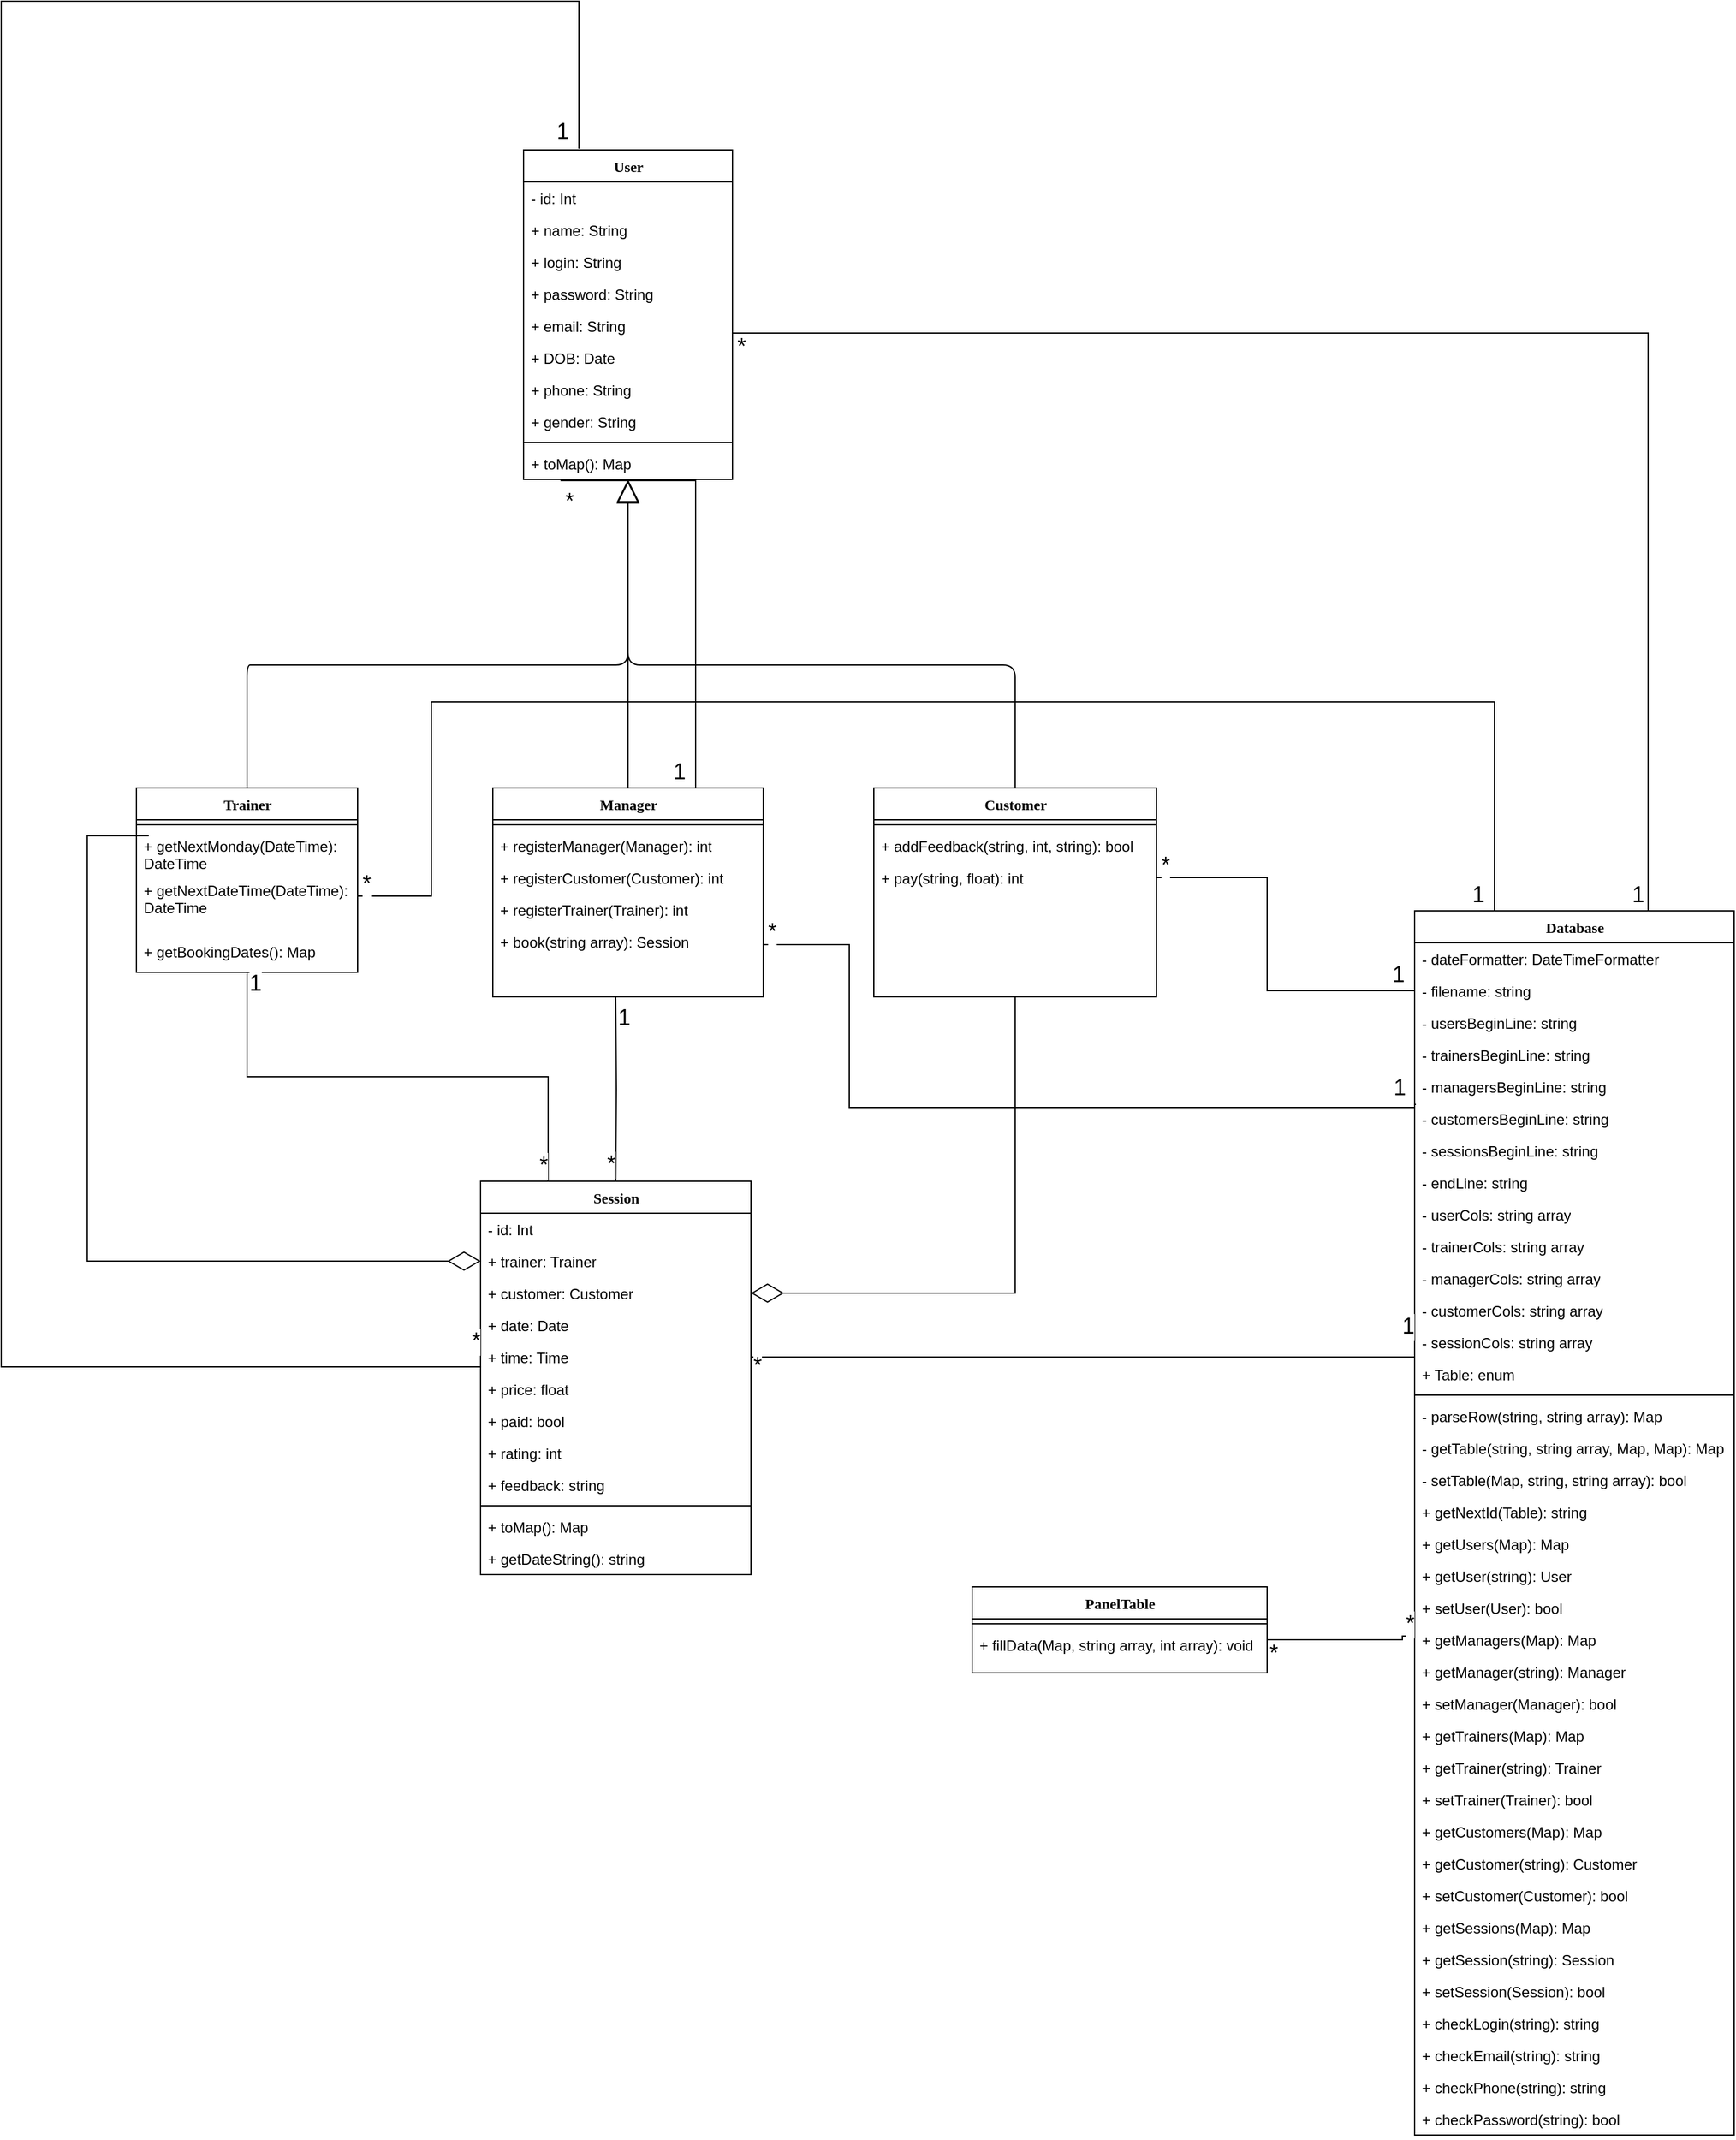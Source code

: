 <mxfile version="17.4.5" type="onedrive"><diagram name="Page-1" id="9f46799a-70d6-7492-0946-bef42562c5a5"><mxGraphModel dx="1572" dy="1521" grid="1" gridSize="10" guides="1" tooltips="1" connect="1" arrows="1" fold="1" page="1" pageScale="1" pageWidth="1100" pageHeight="850" background="none" math="0" shadow="0"><root><mxCell id="0"/><mxCell id="1" parent="0"/><mxCell id="78961159f06e98e8-17" value="User" style="swimlane;html=1;fontStyle=1;align=center;verticalAlign=top;childLayout=stackLayout;horizontal=1;startSize=26;horizontalStack=0;resizeParent=1;resizeLast=0;collapsible=1;marginBottom=0;swimlaneFillColor=#ffffff;rounded=0;shadow=0;comic=0;labelBackgroundColor=none;strokeWidth=1;fillColor=none;fontFamily=Verdana;fontSize=12" parent="1" vertex="1"><mxGeometry x="505" y="-559" width="170" height="268" as="geometry"/></mxCell><mxCell id="78961159f06e98e8-21" value="- id: Int" style="text;html=1;strokeColor=none;fillColor=none;align=left;verticalAlign=top;spacingLeft=4;spacingRight=4;whiteSpace=wrap;overflow=hidden;rotatable=0;points=[[0,0.5],[1,0.5]];portConstraint=eastwest;" parent="78961159f06e98e8-17" vertex="1"><mxGeometry y="26" width="170" height="26" as="geometry"/></mxCell><mxCell id="78961159f06e98e8-23" value="+ name: String" style="text;html=1;strokeColor=none;fillColor=none;align=left;verticalAlign=top;spacingLeft=4;spacingRight=4;whiteSpace=wrap;overflow=hidden;rotatable=0;points=[[0,0.5],[1,0.5]];portConstraint=eastwest;" parent="78961159f06e98e8-17" vertex="1"><mxGeometry y="52" width="170" height="26" as="geometry"/></mxCell><mxCell id="gn-_-QNURjUTNr5Y0PCR-2" value="+ login: String" style="text;html=1;strokeColor=none;fillColor=none;align=left;verticalAlign=top;spacingLeft=4;spacingRight=4;whiteSpace=wrap;overflow=hidden;rotatable=0;points=[[0,0.5],[1,0.5]];portConstraint=eastwest;" vertex="1" parent="78961159f06e98e8-17"><mxGeometry y="78" width="170" height="26" as="geometry"/></mxCell><mxCell id="gn-_-QNURjUTNr5Y0PCR-3" value="+ password: String" style="text;html=1;strokeColor=none;fillColor=none;align=left;verticalAlign=top;spacingLeft=4;spacingRight=4;whiteSpace=wrap;overflow=hidden;rotatable=0;points=[[0,0.5],[1,0.5]];portConstraint=eastwest;" vertex="1" parent="78961159f06e98e8-17"><mxGeometry y="104" width="170" height="26" as="geometry"/></mxCell><mxCell id="19ePh3S8FimVtVx76yPB-1" value="+ email: String" style="text;html=1;strokeColor=none;fillColor=none;align=left;verticalAlign=top;spacingLeft=4;spacingRight=4;whiteSpace=wrap;overflow=hidden;rotatable=0;points=[[0,0.5],[1,0.5]];portConstraint=eastwest;" parent="78961159f06e98e8-17" vertex="1"><mxGeometry y="130" width="170" height="26" as="geometry"/></mxCell><mxCell id="78961159f06e98e8-25" value="+ DOB: Date" style="text;html=1;strokeColor=none;fillColor=none;align=left;verticalAlign=top;spacingLeft=4;spacingRight=4;whiteSpace=wrap;overflow=hidden;rotatable=0;points=[[0,0.5],[1,0.5]];portConstraint=eastwest;" parent="78961159f06e98e8-17" vertex="1"><mxGeometry y="156" width="170" height="26" as="geometry"/></mxCell><mxCell id="78961159f06e98e8-26" value="+ phone: String" style="text;html=1;strokeColor=none;fillColor=none;align=left;verticalAlign=top;spacingLeft=4;spacingRight=4;whiteSpace=wrap;overflow=hidden;rotatable=0;points=[[0,0.5],[1,0.5]];portConstraint=eastwest;" parent="78961159f06e98e8-17" vertex="1"><mxGeometry y="182" width="170" height="26" as="geometry"/></mxCell><mxCell id="78961159f06e98e8-24" value="+ gender: String" style="text;html=1;strokeColor=none;fillColor=none;align=left;verticalAlign=top;spacingLeft=4;spacingRight=4;whiteSpace=wrap;overflow=hidden;rotatable=0;points=[[0,0.5],[1,0.5]];portConstraint=eastwest;" parent="78961159f06e98e8-17" vertex="1"><mxGeometry y="208" width="170" height="26" as="geometry"/></mxCell><mxCell id="78961159f06e98e8-19" value="" style="line;html=1;strokeWidth=1;fillColor=none;align=left;verticalAlign=middle;spacingTop=-1;spacingLeft=3;spacingRight=3;rotatable=0;labelPosition=right;points=[];portConstraint=eastwest;" parent="78961159f06e98e8-17" vertex="1"><mxGeometry y="234" width="170" height="8" as="geometry"/></mxCell><mxCell id="78961159f06e98e8-27" value="+ toMap(): Map" style="text;html=1;strokeColor=none;fillColor=none;align=left;verticalAlign=top;spacingLeft=4;spacingRight=4;whiteSpace=wrap;overflow=hidden;rotatable=0;points=[[0,0.5],[1,0.5]];portConstraint=eastwest;" parent="78961159f06e98e8-17" vertex="1"><mxGeometry y="242" width="170" height="26" as="geometry"/></mxCell><mxCell id="78961159f06e98e8-69" value="Trainer" style="swimlane;html=1;fontStyle=1;align=center;verticalAlign=top;childLayout=stackLayout;horizontal=1;startSize=26;horizontalStack=0;resizeParent=1;resizeLast=0;collapsible=1;marginBottom=0;swimlaneFillColor=#ffffff;rounded=0;shadow=0;comic=0;labelBackgroundColor=none;strokeWidth=1;fillColor=none;fontFamily=Verdana;fontSize=12" parent="1" vertex="1"><mxGeometry x="190" y="-40" width="180" height="150" as="geometry"/></mxCell><mxCell id="78961159f06e98e8-77" value="" style="line;html=1;strokeWidth=1;fillColor=none;align=left;verticalAlign=middle;spacingTop=-1;spacingLeft=3;spacingRight=3;rotatable=0;labelPosition=right;points=[];portConstraint=eastwest;" parent="78961159f06e98e8-69" vertex="1"><mxGeometry y="26" width="180" height="8" as="geometry"/></mxCell><mxCell id="78961159f06e98e8-72" value="+ getNextMonday(DateTime): DateTime" style="text;html=1;strokeColor=none;fillColor=none;align=left;verticalAlign=top;spacingLeft=4;spacingRight=4;whiteSpace=wrap;overflow=hidden;rotatable=0;points=[[0,0.5],[1,0.5]];portConstraint=eastwest;" parent="78961159f06e98e8-69" vertex="1"><mxGeometry y="34" width="180" height="36" as="geometry"/></mxCell><mxCell id="gn-_-QNURjUTNr5Y0PCR-4" value="+ getNextDateTime(DateTime): DateTime" style="text;html=1;strokeColor=none;fillColor=none;align=left;verticalAlign=top;spacingLeft=4;spacingRight=4;whiteSpace=wrap;overflow=hidden;rotatable=0;points=[[0,0.5],[1,0.5]];portConstraint=eastwest;" vertex="1" parent="78961159f06e98e8-69"><mxGeometry y="70" width="180" height="50" as="geometry"/></mxCell><mxCell id="gn-_-QNURjUTNr5Y0PCR-5" value="+ getBookingDates(): Map" style="text;html=1;strokeColor=none;fillColor=none;align=left;verticalAlign=top;spacingLeft=4;spacingRight=4;whiteSpace=wrap;overflow=hidden;rotatable=0;points=[[0,0.5],[1,0.5]];portConstraint=eastwest;" vertex="1" parent="78961159f06e98e8-69"><mxGeometry y="120" width="180" height="30" as="geometry"/></mxCell><mxCell id="19ePh3S8FimVtVx76yPB-5" value="Manager" style="swimlane;html=1;fontStyle=1;align=center;verticalAlign=top;childLayout=stackLayout;horizontal=1;startSize=26;horizontalStack=0;resizeParent=1;resizeLast=0;collapsible=1;marginBottom=0;swimlaneFillColor=#ffffff;rounded=0;shadow=0;comic=0;labelBackgroundColor=none;strokeWidth=1;fillColor=none;fontFamily=Verdana;fontSize=12" parent="1" vertex="1"><mxGeometry x="480" y="-40" width="220" height="170" as="geometry"/></mxCell><mxCell id="19ePh3S8FimVtVx76yPB-7" value="" style="line;html=1;strokeWidth=1;fillColor=none;align=left;verticalAlign=middle;spacingTop=-1;spacingLeft=3;spacingRight=3;rotatable=0;labelPosition=right;points=[];portConstraint=eastwest;" parent="19ePh3S8FimVtVx76yPB-5" vertex="1"><mxGeometry y="26" width="220" height="8" as="geometry"/></mxCell><mxCell id="19ePh3S8FimVtVx76yPB-10" value="+ registerManager(Manager): int" style="text;html=1;strokeColor=none;fillColor=none;align=left;verticalAlign=top;spacingLeft=4;spacingRight=4;whiteSpace=wrap;overflow=hidden;rotatable=0;points=[[0,0.5],[1,0.5]];portConstraint=eastwest;" parent="19ePh3S8FimVtVx76yPB-5" vertex="1"><mxGeometry y="34" width="220" height="26" as="geometry"/></mxCell><mxCell id="gn-_-QNURjUTNr5Y0PCR-6" value="+ registerCustomer(Customer): int" style="text;html=1;strokeColor=none;fillColor=none;align=left;verticalAlign=top;spacingLeft=4;spacingRight=4;whiteSpace=wrap;overflow=hidden;rotatable=0;points=[[0,0.5],[1,0.5]];portConstraint=eastwest;" vertex="1" parent="19ePh3S8FimVtVx76yPB-5"><mxGeometry y="60" width="220" height="26" as="geometry"/></mxCell><mxCell id="gn-_-QNURjUTNr5Y0PCR-7" value="+ registerTrainer(Trainer): int" style="text;html=1;strokeColor=none;fillColor=none;align=left;verticalAlign=top;spacingLeft=4;spacingRight=4;whiteSpace=wrap;overflow=hidden;rotatable=0;points=[[0,0.5],[1,0.5]];portConstraint=eastwest;" vertex="1" parent="19ePh3S8FimVtVx76yPB-5"><mxGeometry y="86" width="220" height="26" as="geometry"/></mxCell><mxCell id="gn-_-QNURjUTNr5Y0PCR-8" value="+ book(string array): Session" style="text;html=1;strokeColor=none;fillColor=none;align=left;verticalAlign=top;spacingLeft=4;spacingRight=4;whiteSpace=wrap;overflow=hidden;rotatable=0;points=[[0,0.5],[1,0.5]];portConstraint=eastwest;" vertex="1" parent="19ePh3S8FimVtVx76yPB-5"><mxGeometry y="112" width="220" height="26" as="geometry"/></mxCell><mxCell id="19ePh3S8FimVtVx76yPB-13" value="Database" style="swimlane;html=1;fontStyle=1;align=center;verticalAlign=top;childLayout=stackLayout;horizontal=1;startSize=26;horizontalStack=0;resizeParent=1;resizeLast=0;collapsible=1;marginBottom=0;swimlaneFillColor=#ffffff;rounded=0;shadow=0;comic=0;labelBackgroundColor=none;strokeWidth=1;fillColor=none;fontFamily=Verdana;fontSize=12" parent="1" vertex="1"><mxGeometry x="1230" y="60" width="260" height="996" as="geometry"/></mxCell><mxCell id="19ePh3S8FimVtVx76yPB-14" value="- dateFormatter: DateTimeFormatter" style="text;html=1;strokeColor=none;fillColor=none;align=left;verticalAlign=top;spacingLeft=4;spacingRight=4;whiteSpace=wrap;overflow=hidden;rotatable=0;points=[[0,0.5],[1,0.5]];portConstraint=eastwest;" parent="19ePh3S8FimVtVx76yPB-13" vertex="1"><mxGeometry y="26" width="260" height="26" as="geometry"/></mxCell><mxCell id="gn-_-QNURjUTNr5Y0PCR-21" value="- filename: string" style="text;html=1;strokeColor=none;fillColor=none;align=left;verticalAlign=top;spacingLeft=4;spacingRight=4;whiteSpace=wrap;overflow=hidden;rotatable=0;points=[[0,0.5],[1,0.5]];portConstraint=eastwest;" vertex="1" parent="19ePh3S8FimVtVx76yPB-13"><mxGeometry y="52" width="260" height="26" as="geometry"/></mxCell><mxCell id="gn-_-QNURjUTNr5Y0PCR-22" value="- usersBeginLine: string" style="text;html=1;strokeColor=none;fillColor=none;align=left;verticalAlign=top;spacingLeft=4;spacingRight=4;whiteSpace=wrap;overflow=hidden;rotatable=0;points=[[0,0.5],[1,0.5]];portConstraint=eastwest;" vertex="1" parent="19ePh3S8FimVtVx76yPB-13"><mxGeometry y="78" width="260" height="26" as="geometry"/></mxCell><mxCell id="gn-_-QNURjUTNr5Y0PCR-30" value="- trainersBeginLine: string" style="text;html=1;strokeColor=none;fillColor=none;align=left;verticalAlign=top;spacingLeft=4;spacingRight=4;whiteSpace=wrap;overflow=hidden;rotatable=0;points=[[0,0.5],[1,0.5]];portConstraint=eastwest;" vertex="1" parent="19ePh3S8FimVtVx76yPB-13"><mxGeometry y="104" width="260" height="26" as="geometry"/></mxCell><mxCell id="gn-_-QNURjUTNr5Y0PCR-31" value="- managersBeginLine: string" style="text;html=1;strokeColor=none;fillColor=none;align=left;verticalAlign=top;spacingLeft=4;spacingRight=4;whiteSpace=wrap;overflow=hidden;rotatable=0;points=[[0,0.5],[1,0.5]];portConstraint=eastwest;" vertex="1" parent="19ePh3S8FimVtVx76yPB-13"><mxGeometry y="130" width="260" height="26" as="geometry"/></mxCell><mxCell id="gn-_-QNURjUTNr5Y0PCR-32" value="- customersBeginLine: string" style="text;html=1;strokeColor=none;fillColor=none;align=left;verticalAlign=top;spacingLeft=4;spacingRight=4;whiteSpace=wrap;overflow=hidden;rotatable=0;points=[[0,0.5],[1,0.5]];portConstraint=eastwest;" vertex="1" parent="19ePh3S8FimVtVx76yPB-13"><mxGeometry y="156" width="260" height="26" as="geometry"/></mxCell><mxCell id="gn-_-QNURjUTNr5Y0PCR-33" value="- sessionsBeginLine: string" style="text;html=1;strokeColor=none;fillColor=none;align=left;verticalAlign=top;spacingLeft=4;spacingRight=4;whiteSpace=wrap;overflow=hidden;rotatable=0;points=[[0,0.5],[1,0.5]];portConstraint=eastwest;" vertex="1" parent="19ePh3S8FimVtVx76yPB-13"><mxGeometry y="182" width="260" height="26" as="geometry"/></mxCell><mxCell id="gn-_-QNURjUTNr5Y0PCR-34" value="- endLine: string" style="text;html=1;strokeColor=none;fillColor=none;align=left;verticalAlign=top;spacingLeft=4;spacingRight=4;whiteSpace=wrap;overflow=hidden;rotatable=0;points=[[0,0.5],[1,0.5]];portConstraint=eastwest;" vertex="1" parent="19ePh3S8FimVtVx76yPB-13"><mxGeometry y="208" width="260" height="26" as="geometry"/></mxCell><mxCell id="gn-_-QNURjUTNr5Y0PCR-35" value="- userCols: string array" style="text;html=1;strokeColor=none;fillColor=none;align=left;verticalAlign=top;spacingLeft=4;spacingRight=4;whiteSpace=wrap;overflow=hidden;rotatable=0;points=[[0,0.5],[1,0.5]];portConstraint=eastwest;" vertex="1" parent="19ePh3S8FimVtVx76yPB-13"><mxGeometry y="234" width="260" height="26" as="geometry"/></mxCell><mxCell id="gn-_-QNURjUTNr5Y0PCR-36" value="- trainerCols: string array" style="text;html=1;strokeColor=none;fillColor=none;align=left;verticalAlign=top;spacingLeft=4;spacingRight=4;whiteSpace=wrap;overflow=hidden;rotatable=0;points=[[0,0.5],[1,0.5]];portConstraint=eastwest;" vertex="1" parent="19ePh3S8FimVtVx76yPB-13"><mxGeometry y="260" width="260" height="26" as="geometry"/></mxCell><mxCell id="gn-_-QNURjUTNr5Y0PCR-37" value="- managerCols: string array" style="text;html=1;strokeColor=none;fillColor=none;align=left;verticalAlign=top;spacingLeft=4;spacingRight=4;whiteSpace=wrap;overflow=hidden;rotatable=0;points=[[0,0.5],[1,0.5]];portConstraint=eastwest;" vertex="1" parent="19ePh3S8FimVtVx76yPB-13"><mxGeometry y="286" width="260" height="26" as="geometry"/></mxCell><mxCell id="gn-_-QNURjUTNr5Y0PCR-38" value="- customerCols: string array" style="text;html=1;strokeColor=none;fillColor=none;align=left;verticalAlign=top;spacingLeft=4;spacingRight=4;whiteSpace=wrap;overflow=hidden;rotatable=0;points=[[0,0.5],[1,0.5]];portConstraint=eastwest;" vertex="1" parent="19ePh3S8FimVtVx76yPB-13"><mxGeometry y="312" width="260" height="26" as="geometry"/></mxCell><mxCell id="gn-_-QNURjUTNr5Y0PCR-39" value="- sessionCols: string array" style="text;html=1;strokeColor=none;fillColor=none;align=left;verticalAlign=top;spacingLeft=4;spacingRight=4;whiteSpace=wrap;overflow=hidden;rotatable=0;points=[[0,0.5],[1,0.5]];portConstraint=eastwest;" vertex="1" parent="19ePh3S8FimVtVx76yPB-13"><mxGeometry y="338" width="260" height="26" as="geometry"/></mxCell><mxCell id="gn-_-QNURjUTNr5Y0PCR-40" value="+ Table: enum" style="text;html=1;strokeColor=none;fillColor=none;align=left;verticalAlign=top;spacingLeft=4;spacingRight=4;whiteSpace=wrap;overflow=hidden;rotatable=0;points=[[0,0.5],[1,0.5]];portConstraint=eastwest;" vertex="1" parent="19ePh3S8FimVtVx76yPB-13"><mxGeometry y="364" width="260" height="26" as="geometry"/></mxCell><mxCell id="19ePh3S8FimVtVx76yPB-15" value="" style="line;html=1;strokeWidth=1;fillColor=none;align=left;verticalAlign=middle;spacingTop=-1;spacingLeft=3;spacingRight=3;rotatable=0;labelPosition=right;points=[];portConstraint=eastwest;" parent="19ePh3S8FimVtVx76yPB-13" vertex="1"><mxGeometry y="390" width="260" height="8" as="geometry"/></mxCell><mxCell id="gn-_-QNURjUTNr5Y0PCR-41" value="- parseRow(string, string array): Map" style="text;html=1;strokeColor=none;fillColor=none;align=left;verticalAlign=top;spacingLeft=4;spacingRight=4;whiteSpace=wrap;overflow=hidden;rotatable=0;points=[[0,0.5],[1,0.5]];portConstraint=eastwest;" vertex="1" parent="19ePh3S8FimVtVx76yPB-13"><mxGeometry y="398" width="260" height="26" as="geometry"/></mxCell><mxCell id="gn-_-QNURjUTNr5Y0PCR-42" value="- getTable(string, string array, Map, Map): Map" style="text;html=1;strokeColor=none;fillColor=none;align=left;verticalAlign=top;spacingLeft=4;spacingRight=4;whiteSpace=wrap;overflow=hidden;rotatable=0;points=[[0,0.5],[1,0.5]];portConstraint=eastwest;" vertex="1" parent="19ePh3S8FimVtVx76yPB-13"><mxGeometry y="424" width="260" height="26" as="geometry"/></mxCell><mxCell id="gn-_-QNURjUTNr5Y0PCR-43" value="- setTable(Map, string, string array): bool" style="text;html=1;strokeColor=none;fillColor=none;align=left;verticalAlign=top;spacingLeft=4;spacingRight=4;whiteSpace=wrap;overflow=hidden;rotatable=0;points=[[0,0.5],[1,0.5]];portConstraint=eastwest;" vertex="1" parent="19ePh3S8FimVtVx76yPB-13"><mxGeometry y="450" width="260" height="26" as="geometry"/></mxCell><mxCell id="gn-_-QNURjUTNr5Y0PCR-44" value="+ getNextId(Table): string" style="text;html=1;strokeColor=none;fillColor=none;align=left;verticalAlign=top;spacingLeft=4;spacingRight=4;whiteSpace=wrap;overflow=hidden;rotatable=0;points=[[0,0.5],[1,0.5]];portConstraint=eastwest;" vertex="1" parent="19ePh3S8FimVtVx76yPB-13"><mxGeometry y="476" width="260" height="26" as="geometry"/></mxCell><mxCell id="gn-_-QNURjUTNr5Y0PCR-45" value="+ getUsers(Map): Map" style="text;html=1;strokeColor=none;fillColor=none;align=left;verticalAlign=top;spacingLeft=4;spacingRight=4;whiteSpace=wrap;overflow=hidden;rotatable=0;points=[[0,0.5],[1,0.5]];portConstraint=eastwest;" vertex="1" parent="19ePh3S8FimVtVx76yPB-13"><mxGeometry y="502" width="260" height="26" as="geometry"/></mxCell><mxCell id="gn-_-QNURjUTNr5Y0PCR-46" value="+ getUser(string): User" style="text;html=1;strokeColor=none;fillColor=none;align=left;verticalAlign=top;spacingLeft=4;spacingRight=4;whiteSpace=wrap;overflow=hidden;rotatable=0;points=[[0,0.5],[1,0.5]];portConstraint=eastwest;" vertex="1" parent="19ePh3S8FimVtVx76yPB-13"><mxGeometry y="528" width="260" height="26" as="geometry"/></mxCell><mxCell id="gn-_-QNURjUTNr5Y0PCR-47" value="+ setUser(User): bool" style="text;html=1;strokeColor=none;fillColor=none;align=left;verticalAlign=top;spacingLeft=4;spacingRight=4;whiteSpace=wrap;overflow=hidden;rotatable=0;points=[[0,0.5],[1,0.5]];portConstraint=eastwest;" vertex="1" parent="19ePh3S8FimVtVx76yPB-13"><mxGeometry y="554" width="260" height="26" as="geometry"/></mxCell><mxCell id="gn-_-QNURjUTNr5Y0PCR-48" value="+ getManagers(Map): Map" style="text;html=1;strokeColor=none;fillColor=none;align=left;verticalAlign=top;spacingLeft=4;spacingRight=4;whiteSpace=wrap;overflow=hidden;rotatable=0;points=[[0,0.5],[1,0.5]];portConstraint=eastwest;" vertex="1" parent="19ePh3S8FimVtVx76yPB-13"><mxGeometry y="580" width="260" height="26" as="geometry"/></mxCell><mxCell id="gn-_-QNURjUTNr5Y0PCR-49" value="+ getManager(string): Manager" style="text;html=1;strokeColor=none;fillColor=none;align=left;verticalAlign=top;spacingLeft=4;spacingRight=4;whiteSpace=wrap;overflow=hidden;rotatable=0;points=[[0,0.5],[1,0.5]];portConstraint=eastwest;" vertex="1" parent="19ePh3S8FimVtVx76yPB-13"><mxGeometry y="606" width="260" height="26" as="geometry"/></mxCell><mxCell id="gn-_-QNURjUTNr5Y0PCR-50" value="+ setManager(Manager): bool" style="text;html=1;strokeColor=none;fillColor=none;align=left;verticalAlign=top;spacingLeft=4;spacingRight=4;whiteSpace=wrap;overflow=hidden;rotatable=0;points=[[0,0.5],[1,0.5]];portConstraint=eastwest;" vertex="1" parent="19ePh3S8FimVtVx76yPB-13"><mxGeometry y="632" width="260" height="26" as="geometry"/></mxCell><mxCell id="gn-_-QNURjUTNr5Y0PCR-51" value="+ getTrainers(Map): Map" style="text;html=1;strokeColor=none;fillColor=none;align=left;verticalAlign=top;spacingLeft=4;spacingRight=4;whiteSpace=wrap;overflow=hidden;rotatable=0;points=[[0,0.5],[1,0.5]];portConstraint=eastwest;" vertex="1" parent="19ePh3S8FimVtVx76yPB-13"><mxGeometry y="658" width="260" height="26" as="geometry"/></mxCell><mxCell id="gn-_-QNURjUTNr5Y0PCR-52" value="+ getTrainer(string): Trainer" style="text;html=1;strokeColor=none;fillColor=none;align=left;verticalAlign=top;spacingLeft=4;spacingRight=4;whiteSpace=wrap;overflow=hidden;rotatable=0;points=[[0,0.5],[1,0.5]];portConstraint=eastwest;" vertex="1" parent="19ePh3S8FimVtVx76yPB-13"><mxGeometry y="684" width="260" height="26" as="geometry"/></mxCell><mxCell id="gn-_-QNURjUTNr5Y0PCR-53" value="+ setTrainer(Trainer): bool" style="text;html=1;strokeColor=none;fillColor=none;align=left;verticalAlign=top;spacingLeft=4;spacingRight=4;whiteSpace=wrap;overflow=hidden;rotatable=0;points=[[0,0.5],[1,0.5]];portConstraint=eastwest;" vertex="1" parent="19ePh3S8FimVtVx76yPB-13"><mxGeometry y="710" width="260" height="26" as="geometry"/></mxCell><mxCell id="gn-_-QNURjUTNr5Y0PCR-54" value="+ getCustomers(Map): Map" style="text;html=1;strokeColor=none;fillColor=none;align=left;verticalAlign=top;spacingLeft=4;spacingRight=4;whiteSpace=wrap;overflow=hidden;rotatable=0;points=[[0,0.5],[1,0.5]];portConstraint=eastwest;" vertex="1" parent="19ePh3S8FimVtVx76yPB-13"><mxGeometry y="736" width="260" height="26" as="geometry"/></mxCell><mxCell id="gn-_-QNURjUTNr5Y0PCR-55" value="+ getCustomer(string): Customer" style="text;html=1;strokeColor=none;fillColor=none;align=left;verticalAlign=top;spacingLeft=4;spacingRight=4;whiteSpace=wrap;overflow=hidden;rotatable=0;points=[[0,0.5],[1,0.5]];portConstraint=eastwest;" vertex="1" parent="19ePh3S8FimVtVx76yPB-13"><mxGeometry y="762" width="260" height="26" as="geometry"/></mxCell><mxCell id="gn-_-QNURjUTNr5Y0PCR-56" value="+ setCustomer(Customer): bool" style="text;html=1;strokeColor=none;fillColor=none;align=left;verticalAlign=top;spacingLeft=4;spacingRight=4;whiteSpace=wrap;overflow=hidden;rotatable=0;points=[[0,0.5],[1,0.5]];portConstraint=eastwest;" vertex="1" parent="19ePh3S8FimVtVx76yPB-13"><mxGeometry y="788" width="260" height="26" as="geometry"/></mxCell><mxCell id="gn-_-QNURjUTNr5Y0PCR-57" value="+ getSessions(Map): Map" style="text;html=1;strokeColor=none;fillColor=none;align=left;verticalAlign=top;spacingLeft=4;spacingRight=4;whiteSpace=wrap;overflow=hidden;rotatable=0;points=[[0,0.5],[1,0.5]];portConstraint=eastwest;" vertex="1" parent="19ePh3S8FimVtVx76yPB-13"><mxGeometry y="814" width="260" height="26" as="geometry"/></mxCell><mxCell id="gn-_-QNURjUTNr5Y0PCR-58" value="+ getSession(string): Session" style="text;html=1;strokeColor=none;fillColor=none;align=left;verticalAlign=top;spacingLeft=4;spacingRight=4;whiteSpace=wrap;overflow=hidden;rotatable=0;points=[[0,0.5],[1,0.5]];portConstraint=eastwest;" vertex="1" parent="19ePh3S8FimVtVx76yPB-13"><mxGeometry y="840" width="260" height="26" as="geometry"/></mxCell><mxCell id="gn-_-QNURjUTNr5Y0PCR-59" value="+ setSession(Session): bool" style="text;html=1;strokeColor=none;fillColor=none;align=left;verticalAlign=top;spacingLeft=4;spacingRight=4;whiteSpace=wrap;overflow=hidden;rotatable=0;points=[[0,0.5],[1,0.5]];portConstraint=eastwest;" vertex="1" parent="19ePh3S8FimVtVx76yPB-13"><mxGeometry y="866" width="260" height="26" as="geometry"/></mxCell><mxCell id="gn-_-QNURjUTNr5Y0PCR-60" value="+ checkLogin(string): string" style="text;html=1;strokeColor=none;fillColor=none;align=left;verticalAlign=top;spacingLeft=4;spacingRight=4;whiteSpace=wrap;overflow=hidden;rotatable=0;points=[[0,0.5],[1,0.5]];portConstraint=eastwest;" vertex="1" parent="19ePh3S8FimVtVx76yPB-13"><mxGeometry y="892" width="260" height="26" as="geometry"/></mxCell><mxCell id="gn-_-QNURjUTNr5Y0PCR-61" value="+ checkEmail(string): string" style="text;html=1;strokeColor=none;fillColor=none;align=left;verticalAlign=top;spacingLeft=4;spacingRight=4;whiteSpace=wrap;overflow=hidden;rotatable=0;points=[[0,0.5],[1,0.5]];portConstraint=eastwest;" vertex="1" parent="19ePh3S8FimVtVx76yPB-13"><mxGeometry y="918" width="260" height="26" as="geometry"/></mxCell><mxCell id="gn-_-QNURjUTNr5Y0PCR-62" value="+ checkPhone(string): string" style="text;html=1;strokeColor=none;fillColor=none;align=left;verticalAlign=top;spacingLeft=4;spacingRight=4;whiteSpace=wrap;overflow=hidden;rotatable=0;points=[[0,0.5],[1,0.5]];portConstraint=eastwest;" vertex="1" parent="19ePh3S8FimVtVx76yPB-13"><mxGeometry y="944" width="260" height="26" as="geometry"/></mxCell><mxCell id="gn-_-QNURjUTNr5Y0PCR-63" value="+ checkPassword(string): bool" style="text;html=1;strokeColor=none;fillColor=none;align=left;verticalAlign=top;spacingLeft=4;spacingRight=4;whiteSpace=wrap;overflow=hidden;rotatable=0;points=[[0,0.5],[1,0.5]];portConstraint=eastwest;" vertex="1" parent="19ePh3S8FimVtVx76yPB-13"><mxGeometry y="970" width="260" height="26" as="geometry"/></mxCell><mxCell id="19ePh3S8FimVtVx76yPB-50" value="Session" style="swimlane;html=1;fontStyle=1;align=center;verticalAlign=top;childLayout=stackLayout;horizontal=1;startSize=26;horizontalStack=0;resizeParent=1;resizeLast=0;collapsible=1;marginBottom=0;swimlaneFillColor=#ffffff;rounded=0;shadow=0;comic=0;labelBackgroundColor=none;strokeWidth=1;fillColor=none;fontFamily=Verdana;fontSize=12" parent="1" vertex="1"><mxGeometry x="470" y="280" width="220" height="320" as="geometry"/></mxCell><mxCell id="19ePh3S8FimVtVx76yPB-51" value="- id: Int" style="text;html=1;strokeColor=none;fillColor=none;align=left;verticalAlign=top;spacingLeft=4;spacingRight=4;whiteSpace=wrap;overflow=hidden;rotatable=0;points=[[0,0.5],[1,0.5]];portConstraint=eastwest;" parent="19ePh3S8FimVtVx76yPB-50" vertex="1"><mxGeometry y="26" width="220" height="26" as="geometry"/></mxCell><mxCell id="19ePh3S8FimVtVx76yPB-54" value="+ trainer: Trainer" style="text;html=1;strokeColor=none;fillColor=none;align=left;verticalAlign=top;spacingLeft=4;spacingRight=4;whiteSpace=wrap;overflow=hidden;rotatable=0;points=[[0,0.5],[1,0.5]];portConstraint=eastwest;" parent="19ePh3S8FimVtVx76yPB-50" vertex="1"><mxGeometry y="52" width="220" height="26" as="geometry"/></mxCell><mxCell id="19ePh3S8FimVtVx76yPB-53" value="+ customer: Customer" style="text;html=1;strokeColor=none;fillColor=none;align=left;verticalAlign=top;spacingLeft=4;spacingRight=4;whiteSpace=wrap;overflow=hidden;rotatable=0;points=[[0,0.5],[1,0.5]];portConstraint=eastwest;" parent="19ePh3S8FimVtVx76yPB-50" vertex="1"><mxGeometry y="78" width="220" height="26" as="geometry"/></mxCell><mxCell id="19ePh3S8FimVtVx76yPB-55" value="+ date: Date" style="text;html=1;strokeColor=none;fillColor=none;align=left;verticalAlign=top;spacingLeft=4;spacingRight=4;whiteSpace=wrap;overflow=hidden;rotatable=0;points=[[0,0.5],[1,0.5]];portConstraint=eastwest;" parent="19ePh3S8FimVtVx76yPB-50" vertex="1"><mxGeometry y="104" width="220" height="26" as="geometry"/></mxCell><mxCell id="19ePh3S8FimVtVx76yPB-56" value="+ time: Time" style="text;html=1;strokeColor=none;fillColor=none;align=left;verticalAlign=top;spacingLeft=4;spacingRight=4;whiteSpace=wrap;overflow=hidden;rotatable=0;points=[[0,0.5],[1,0.5]];portConstraint=eastwest;" parent="19ePh3S8FimVtVx76yPB-50" vertex="1"><mxGeometry y="130" width="220" height="26" as="geometry"/></mxCell><mxCell id="19ePh3S8FimVtVx76yPB-57" value="+ price: float" style="text;html=1;strokeColor=none;fillColor=none;align=left;verticalAlign=top;spacingLeft=4;spacingRight=4;whiteSpace=wrap;overflow=hidden;rotatable=0;points=[[0,0.5],[1,0.5]];portConstraint=eastwest;" parent="19ePh3S8FimVtVx76yPB-50" vertex="1"><mxGeometry y="156" width="220" height="26" as="geometry"/></mxCell><mxCell id="19ePh3S8FimVtVx76yPB-58" value="+ paid: bool" style="text;html=1;strokeColor=none;fillColor=none;align=left;verticalAlign=top;spacingLeft=4;spacingRight=4;whiteSpace=wrap;overflow=hidden;rotatable=0;points=[[0,0.5],[1,0.5]];portConstraint=eastwest;" parent="19ePh3S8FimVtVx76yPB-50" vertex="1"><mxGeometry y="182" width="220" height="26" as="geometry"/></mxCell><mxCell id="gn-_-QNURjUTNr5Y0PCR-16" value="+ rating: int" style="text;html=1;strokeColor=none;fillColor=none;align=left;verticalAlign=top;spacingLeft=4;spacingRight=4;whiteSpace=wrap;overflow=hidden;rotatable=0;points=[[0,0.5],[1,0.5]];portConstraint=eastwest;" vertex="1" parent="19ePh3S8FimVtVx76yPB-50"><mxGeometry y="208" width="220" height="26" as="geometry"/></mxCell><mxCell id="gn-_-QNURjUTNr5Y0PCR-17" value="+ feedback: string" style="text;html=1;strokeColor=none;fillColor=none;align=left;verticalAlign=top;spacingLeft=4;spacingRight=4;whiteSpace=wrap;overflow=hidden;rotatable=0;points=[[0,0.5],[1,0.5]];portConstraint=eastwest;" vertex="1" parent="19ePh3S8FimVtVx76yPB-50"><mxGeometry y="234" width="220" height="26" as="geometry"/></mxCell><mxCell id="19ePh3S8FimVtVx76yPB-52" value="" style="line;html=1;strokeWidth=1;fillColor=none;align=left;verticalAlign=middle;spacingTop=-1;spacingLeft=3;spacingRight=3;rotatable=0;labelPosition=right;points=[];portConstraint=eastwest;" parent="19ePh3S8FimVtVx76yPB-50" vertex="1"><mxGeometry y="260" width="220" height="8" as="geometry"/></mxCell><mxCell id="gn-_-QNURjUTNr5Y0PCR-18" value="+ toMap(): Map" style="text;html=1;strokeColor=none;fillColor=none;align=left;verticalAlign=top;spacingLeft=4;spacingRight=4;whiteSpace=wrap;overflow=hidden;rotatable=0;points=[[0,0.5],[1,0.5]];portConstraint=eastwest;" vertex="1" parent="19ePh3S8FimVtVx76yPB-50"><mxGeometry y="268" width="220" height="26" as="geometry"/></mxCell><mxCell id="gn-_-QNURjUTNr5Y0PCR-19" value="+ getDateString(): string" style="text;html=1;strokeColor=none;fillColor=none;align=left;verticalAlign=top;spacingLeft=4;spacingRight=4;whiteSpace=wrap;overflow=hidden;rotatable=0;points=[[0,0.5],[1,0.5]];portConstraint=eastwest;" vertex="1" parent="19ePh3S8FimVtVx76yPB-50"><mxGeometry y="294" width="220" height="26" as="geometry"/></mxCell><mxCell id="19ePh3S8FimVtVx76yPB-68" style="edgeStyle=orthogonalEdgeStyle;html=1;labelBackgroundColor=none;startFill=0;startSize=8;endArrow=block;endFill=0;endSize=16;fontFamily=Verdana;fontSize=12;exitX=0.5;exitY=0;exitDx=0;exitDy=0;" parent="1" source="19ePh3S8FimVtVx76yPB-5" edge="1"><mxGeometry relative="1" as="geometry"><Array as="points"><mxPoint x="590" y="-220"/></Array><mxPoint x="460" y="-10" as="sourcePoint"/><mxPoint x="590" y="-290" as="targetPoint"/></mxGeometry></mxCell><mxCell id="19ePh3S8FimVtVx76yPB-69" style="edgeStyle=orthogonalEdgeStyle;html=1;labelBackgroundColor=none;startFill=0;startSize=8;endArrow=block;endFill=0;endSize=16;fontFamily=Verdana;fontSize=12;exitX=0.5;exitY=0;exitDx=0;exitDy=0;" parent="1" source="78961159f06e98e8-69" target="78961159f06e98e8-27" edge="1"><mxGeometry relative="1" as="geometry"><Array as="points"><mxPoint x="285" y="-140"/><mxPoint x="435" y="-140"/></Array><mxPoint x="260" y="236" as="sourcePoint"/><mxPoint x="435" y="-210" as="targetPoint"/></mxGeometry></mxCell><mxCell id="19ePh3S8FimVtVx76yPB-72" value="" style="endArrow=none;html=1;edgeStyle=orthogonalEdgeStyle;rounded=0;entryX=0.5;entryY=0;entryDx=0;entryDy=0;" parent="1" target="19ePh3S8FimVtVx76yPB-50" edge="1"><mxGeometry relative="1" as="geometry"><mxPoint x="580" y="130" as="sourcePoint"/><mxPoint x="1150" y="70" as="targetPoint"/></mxGeometry></mxCell><mxCell id="19ePh3S8FimVtVx76yPB-73" value="&lt;font style=&quot;font-size: 18px&quot;&gt;1&lt;br&gt;&lt;/font&gt;" style="edgeLabel;resizable=0;html=1;align=left;verticalAlign=bottom;" parent="19ePh3S8FimVtVx76yPB-72" connectable="0" vertex="1"><mxGeometry x="-1" relative="1" as="geometry"><mxPoint y="30" as="offset"/></mxGeometry></mxCell><mxCell id="19ePh3S8FimVtVx76yPB-74" value="&lt;font style=&quot;font-size: 18px&quot;&gt;*&lt;/font&gt;" style="edgeLabel;resizable=0;html=1;align=right;verticalAlign=bottom;" parent="19ePh3S8FimVtVx76yPB-72" connectable="0" vertex="1"><mxGeometry x="1" relative="1" as="geometry"/></mxCell><mxCell id="19ePh3S8FimVtVx76yPB-97" value="" style="endArrow=none;html=1;edgeStyle=orthogonalEdgeStyle;rounded=0;entryX=0;entryY=0.5;entryDx=0;entryDy=0;exitX=1;exitY=0.5;exitDx=0;exitDy=0;" parent="1" source="19ePh3S8FimVtVx76yPB-56" target="gn-_-QNURjUTNr5Y0PCR-39" edge="1"><mxGeometry relative="1" as="geometry"><mxPoint x="990" y="10" as="sourcePoint"/><mxPoint x="1360" y="139.0" as="targetPoint"/><Array as="points"><mxPoint x="1230" y="423"/></Array></mxGeometry></mxCell><mxCell id="19ePh3S8FimVtVx76yPB-98" value="&lt;font style=&quot;font-size: 18px&quot;&gt;*&lt;br&gt;&lt;/font&gt;" style="edgeLabel;resizable=0;html=1;align=left;verticalAlign=bottom;" parent="19ePh3S8FimVtVx76yPB-97" connectable="0" vertex="1"><mxGeometry x="-1" relative="1" as="geometry"><mxPoint y="20" as="offset"/></mxGeometry></mxCell><mxCell id="19ePh3S8FimVtVx76yPB-99" value="&lt;font style=&quot;font-size: 18px&quot;&gt;1&lt;/font&gt;" style="edgeLabel;resizable=0;html=1;align=right;verticalAlign=bottom;" parent="19ePh3S8FimVtVx76yPB-97" connectable="0" vertex="1"><mxGeometry x="1" relative="1" as="geometry"/></mxCell><mxCell id="19ePh3S8FimVtVx76yPB-100" value="" style="endArrow=none;html=1;edgeStyle=orthogonalEdgeStyle;rounded=0;exitX=0.004;exitY=0.056;exitDx=0;exitDy=0;entryX=1;entryY=0.75;entryDx=0;entryDy=0;exitPerimeter=0;" parent="1" source="gn-_-QNURjUTNr5Y0PCR-32" target="19ePh3S8FimVtVx76yPB-5" edge="1"><mxGeometry relative="1" as="geometry"><mxPoint x="760" y="210" as="sourcePoint"/><mxPoint x="630" y="-70" as="targetPoint"/><Array as="points"><mxPoint x="1230" y="220"/><mxPoint x="770" y="220"/><mxPoint x="770" y="87"/></Array></mxGeometry></mxCell><mxCell id="19ePh3S8FimVtVx76yPB-101" value="&lt;font style=&quot;font-size: 18px&quot;&gt;1&lt;br&gt;&lt;/font&gt;" style="edgeLabel;resizable=0;html=1;align=left;verticalAlign=bottom;" parent="19ePh3S8FimVtVx76yPB-100" connectable="0" vertex="1"><mxGeometry x="-1" relative="1" as="geometry"><mxPoint x="-20" as="offset"/></mxGeometry></mxCell><mxCell id="19ePh3S8FimVtVx76yPB-102" value="&lt;font style=&quot;font-size: 18px&quot;&gt;*&lt;/font&gt;" style="edgeLabel;resizable=0;html=1;align=right;verticalAlign=bottom;" parent="19ePh3S8FimVtVx76yPB-100" connectable="0" vertex="1"><mxGeometry x="1" relative="1" as="geometry"><mxPoint x="11" y="3" as="offset"/></mxGeometry></mxCell><mxCell id="19ePh3S8FimVtVx76yPB-103" value="" style="endArrow=none;html=1;edgeStyle=orthogonalEdgeStyle;rounded=0;entryX=0.25;entryY=0;entryDx=0;entryDy=0;exitX=0.5;exitY=1;exitDx=0;exitDy=0;" parent="1" source="78961159f06e98e8-69" target="19ePh3S8FimVtVx76yPB-50" edge="1"><mxGeometry relative="1" as="geometry"><mxPoint x="590" y="140" as="sourcePoint"/><mxPoint x="590" y="290" as="targetPoint"/></mxGeometry></mxCell><mxCell id="19ePh3S8FimVtVx76yPB-104" value="&lt;font style=&quot;font-size: 18px&quot;&gt;1&lt;br&gt;&lt;/font&gt;" style="edgeLabel;resizable=0;html=1;align=left;verticalAlign=bottom;" parent="19ePh3S8FimVtVx76yPB-103" connectable="0" vertex="1"><mxGeometry x="-1" relative="1" as="geometry"><mxPoint y="22" as="offset"/></mxGeometry></mxCell><mxCell id="19ePh3S8FimVtVx76yPB-105" value="&lt;font style=&quot;font-size: 18px&quot;&gt;*&lt;/font&gt;" style="edgeLabel;resizable=0;html=1;align=right;verticalAlign=bottom;" parent="19ePh3S8FimVtVx76yPB-103" connectable="0" vertex="1"><mxGeometry x="1" relative="1" as="geometry"/></mxCell><mxCell id="19ePh3S8FimVtVx76yPB-106" value="" style="endArrow=none;html=1;edgeStyle=orthogonalEdgeStyle;rounded=0;entryX=0;entryY=0.5;entryDx=0;entryDy=0;" parent="1" target="19ePh3S8FimVtVx76yPB-56" edge="1"><mxGeometry relative="1" as="geometry"><mxPoint x="550" y="-560" as="sourcePoint"/><mxPoint x="480" y="363" as="targetPoint"/><Array as="points"><mxPoint x="550" y="-680"/><mxPoint x="80" y="-680"/><mxPoint x="80" y="431"/><mxPoint x="470" y="431"/></Array></mxGeometry></mxCell><mxCell id="19ePh3S8FimVtVx76yPB-107" value="&lt;font style=&quot;font-size: 18px&quot;&gt;1&lt;br&gt;&lt;/font&gt;" style="edgeLabel;resizable=0;html=1;align=left;verticalAlign=bottom;" parent="19ePh3S8FimVtVx76yPB-106" connectable="0" vertex="1"><mxGeometry x="-1" relative="1" as="geometry"><mxPoint x="-20" y="-1" as="offset"/></mxGeometry></mxCell><mxCell id="19ePh3S8FimVtVx76yPB-108" value="&lt;font style=&quot;font-size: 18px&quot;&gt;*&lt;/font&gt;" style="edgeLabel;resizable=0;html=1;align=right;verticalAlign=bottom;" parent="19ePh3S8FimVtVx76yPB-106" connectable="0" vertex="1"><mxGeometry x="1" relative="1" as="geometry"/></mxCell><mxCell id="19ePh3S8FimVtVx76yPB-112" value="" style="endArrow=none;html=1;edgeStyle=orthogonalEdgeStyle;rounded=0;exitX=0.75;exitY=0;exitDx=0;exitDy=0;entryX=1;entryY=0.5;entryDx=0;entryDy=0;" parent="1" source="19ePh3S8FimVtVx76yPB-5" edge="1"><mxGeometry relative="1" as="geometry"><mxPoint x="920" y="99" as="sourcePoint"/><mxPoint x="535" y="-290" as="targetPoint"/><Array as="points"><mxPoint x="645" y="-290"/></Array></mxGeometry></mxCell><mxCell id="19ePh3S8FimVtVx76yPB-113" value="&lt;font style=&quot;font-size: 18px&quot;&gt;1&lt;br&gt;&lt;/font&gt;" style="edgeLabel;resizable=0;html=1;align=left;verticalAlign=bottom;" parent="19ePh3S8FimVtVx76yPB-112" connectable="0" vertex="1"><mxGeometry x="-1" relative="1" as="geometry"><mxPoint x="-20" as="offset"/></mxGeometry></mxCell><mxCell id="19ePh3S8FimVtVx76yPB-114" value="&lt;font style=&quot;font-size: 18px&quot;&gt;*&lt;/font&gt;" style="edgeLabel;resizable=0;html=1;align=right;verticalAlign=bottom;" parent="19ePh3S8FimVtVx76yPB-112" connectable="0" vertex="1"><mxGeometry x="1" relative="1" as="geometry"><mxPoint x="11" y="30" as="offset"/></mxGeometry></mxCell><mxCell id="1NHU3WIPRfKnziCwh8az-1" value="" style="endArrow=none;html=1;edgeStyle=orthogonalEdgeStyle;rounded=0;exitX=0.25;exitY=0;exitDx=0;exitDy=0;entryX=1;entryY=0.5;entryDx=0;entryDy=0;" parent="1" source="19ePh3S8FimVtVx76yPB-13" edge="1"><mxGeometry relative="1" as="geometry"><mxPoint x="1360" y="113" as="sourcePoint"/><mxPoint x="370" y="48" as="targetPoint"/><Array as="points"><mxPoint x="1295" y="-110"/><mxPoint x="430" y="-110"/><mxPoint x="430" y="48"/></Array></mxGeometry></mxCell><mxCell id="1NHU3WIPRfKnziCwh8az-2" value="&lt;font style=&quot;font-size: 18px&quot;&gt;1&lt;br&gt;&lt;/font&gt;" style="edgeLabel;resizable=0;html=1;align=left;verticalAlign=bottom;" parent="1NHU3WIPRfKnziCwh8az-1" connectable="0" vertex="1"><mxGeometry x="-1" relative="1" as="geometry"><mxPoint x="-20" as="offset"/></mxGeometry></mxCell><mxCell id="1NHU3WIPRfKnziCwh8az-3" value="&lt;font style=&quot;font-size: 18px&quot;&gt;*&lt;/font&gt;" style="edgeLabel;resizable=0;html=1;align=right;verticalAlign=bottom;" parent="1NHU3WIPRfKnziCwh8az-1" connectable="0" vertex="1"><mxGeometry x="1" relative="1" as="geometry"><mxPoint x="11" y="3" as="offset"/></mxGeometry></mxCell><mxCell id="1NHU3WIPRfKnziCwh8az-4" value="" style="endArrow=none;html=1;edgeStyle=orthogonalEdgeStyle;rounded=0;exitX=0.75;exitY=0;exitDx=0;exitDy=0;entryX=1;entryY=0.5;entryDx=0;entryDy=0;" parent="1" source="19ePh3S8FimVtVx76yPB-13" target="19ePh3S8FimVtVx76yPB-1" edge="1"><mxGeometry relative="1" as="geometry"><mxPoint x="920" y="-40" as="sourcePoint"/><mxPoint x="535" y="-401" as="targetPoint"/><Array as="points"><mxPoint x="1420" y="60"/><mxPoint x="1420" y="-410"/><mxPoint x="675" y="-410"/></Array></mxGeometry></mxCell><mxCell id="1NHU3WIPRfKnziCwh8az-5" value="&lt;font style=&quot;font-size: 18px&quot;&gt;1&lt;br&gt;&lt;/font&gt;" style="edgeLabel;resizable=0;html=1;align=left;verticalAlign=bottom;" parent="1NHU3WIPRfKnziCwh8az-4" connectable="0" vertex="1"><mxGeometry x="-1" relative="1" as="geometry"><mxPoint x="-20" as="offset"/></mxGeometry></mxCell><mxCell id="1NHU3WIPRfKnziCwh8az-6" value="&lt;font style=&quot;font-size: 18px&quot;&gt;*&lt;/font&gt;" style="edgeLabel;resizable=0;html=1;align=right;verticalAlign=bottom;" parent="1NHU3WIPRfKnziCwh8az-4" connectable="0" vertex="1"><mxGeometry x="1" relative="1" as="geometry"><mxPoint x="11" y="30" as="offset"/></mxGeometry></mxCell><mxCell id="1NHU3WIPRfKnziCwh8az-10" value="" style="endArrow=diamondThin;endFill=0;endSize=24;html=1;rounded=0;edgeStyle=orthogonalEdgeStyle;exitX=0.5;exitY=1;exitDx=0;exitDy=0;entryX=1;entryY=0.5;entryDx=0;entryDy=0;" parent="1" source="gn-_-QNURjUTNr5Y0PCR-10" target="19ePh3S8FimVtVx76yPB-53" edge="1"><mxGeometry width="160" relative="1" as="geometry"><mxPoint x="280" y="380" as="sourcePoint"/><mxPoint x="760" y="370" as="targetPoint"/><Array as="points"><mxPoint x="905" y="371"/></Array></mxGeometry></mxCell><mxCell id="1NHU3WIPRfKnziCwh8az-11" value="" style="endArrow=diamondThin;endFill=0;endSize=24;html=1;rounded=0;edgeStyle=orthogonalEdgeStyle;entryX=0;entryY=0.5;entryDx=0;entryDy=0;exitX=0;exitY=0.5;exitDx=0;exitDy=0;" parent="1" target="19ePh3S8FimVtVx76yPB-54" edge="1"><mxGeometry width="160" relative="1" as="geometry"><mxPoint x="200" y="-1" as="sourcePoint"/><mxPoint x="400" y="300" as="targetPoint"/><Array as="points"><mxPoint x="150" y="-1"/><mxPoint x="150" y="345"/></Array></mxGeometry></mxCell><mxCell id="gn-_-QNURjUTNr5Y0PCR-10" value="Customer" style="swimlane;html=1;fontStyle=1;align=center;verticalAlign=top;childLayout=stackLayout;horizontal=1;startSize=26;horizontalStack=0;resizeParent=1;resizeLast=0;collapsible=1;marginBottom=0;swimlaneFillColor=#ffffff;rounded=0;shadow=0;comic=0;labelBackgroundColor=none;strokeWidth=1;fillColor=none;fontFamily=Verdana;fontSize=12" vertex="1" parent="1"><mxGeometry x="790" y="-40" width="230" height="170" as="geometry"/></mxCell><mxCell id="gn-_-QNURjUTNr5Y0PCR-11" value="" style="line;html=1;strokeWidth=1;fillColor=none;align=left;verticalAlign=middle;spacingTop=-1;spacingLeft=3;spacingRight=3;rotatable=0;labelPosition=right;points=[];portConstraint=eastwest;" vertex="1" parent="gn-_-QNURjUTNr5Y0PCR-10"><mxGeometry y="26" width="230" height="8" as="geometry"/></mxCell><mxCell id="gn-_-QNURjUTNr5Y0PCR-12" value="+ addFeedback(string, int, string): bool" style="text;html=1;strokeColor=none;fillColor=none;align=left;verticalAlign=top;spacingLeft=4;spacingRight=4;whiteSpace=wrap;overflow=hidden;rotatable=0;points=[[0,0.5],[1,0.5]];portConstraint=eastwest;" vertex="1" parent="gn-_-QNURjUTNr5Y0PCR-10"><mxGeometry y="34" width="230" height="26" as="geometry"/></mxCell><mxCell id="gn-_-QNURjUTNr5Y0PCR-13" value="+ pay(string, float): int" style="text;html=1;strokeColor=none;fillColor=none;align=left;verticalAlign=top;spacingLeft=4;spacingRight=4;whiteSpace=wrap;overflow=hidden;rotatable=0;points=[[0,0.5],[1,0.5]];portConstraint=eastwest;" vertex="1" parent="gn-_-QNURjUTNr5Y0PCR-10"><mxGeometry y="60" width="230" height="26" as="geometry"/></mxCell><mxCell id="gn-_-QNURjUTNr5Y0PCR-64" value="PanelTable" style="swimlane;html=1;fontStyle=1;align=center;verticalAlign=top;childLayout=stackLayout;horizontal=1;startSize=26;horizontalStack=0;resizeParent=1;resizeLast=0;collapsible=1;marginBottom=0;swimlaneFillColor=#ffffff;rounded=0;shadow=0;comic=0;labelBackgroundColor=none;strokeWidth=1;fillColor=none;fontFamily=Verdana;fontSize=12" vertex="1" parent="1"><mxGeometry x="870" y="610" width="240" height="70" as="geometry"/></mxCell><mxCell id="gn-_-QNURjUTNr5Y0PCR-74" value="" style="line;html=1;strokeWidth=1;fillColor=none;align=left;verticalAlign=middle;spacingTop=-1;spacingLeft=3;spacingRight=3;rotatable=0;labelPosition=right;points=[];portConstraint=eastwest;" vertex="1" parent="gn-_-QNURjUTNr5Y0PCR-64"><mxGeometry y="26" width="240" height="8" as="geometry"/></mxCell><mxCell id="gn-_-QNURjUTNr5Y0PCR-76" value="+ fillData(Map, string array, int array): void" style="text;html=1;strokeColor=none;fillColor=none;align=left;verticalAlign=top;spacingLeft=4;spacingRight=4;whiteSpace=wrap;overflow=hidden;rotatable=0;points=[[0,0.5],[1,0.5]];portConstraint=eastwest;" vertex="1" parent="gn-_-QNURjUTNr5Y0PCR-64"><mxGeometry y="34" width="240" height="26" as="geometry"/></mxCell><mxCell id="gn-_-QNURjUTNr5Y0PCR-77" style="edgeStyle=orthogonalEdgeStyle;html=1;labelBackgroundColor=none;startFill=0;startSize=8;endArrow=block;endFill=0;endSize=16;fontFamily=Verdana;fontSize=12;exitX=0.5;exitY=0;exitDx=0;exitDy=0;" edge="1" parent="1" source="gn-_-QNURjUTNr5Y0PCR-10"><mxGeometry relative="1" as="geometry"><Array as="points"><mxPoint x="905" y="-140"/><mxPoint x="590" y="-140"/><mxPoint x="590" y="-220"/></Array><mxPoint x="290" y="-30" as="sourcePoint"/><mxPoint x="590" y="-290" as="targetPoint"/></mxGeometry></mxCell><mxCell id="gn-_-QNURjUTNr5Y0PCR-78" value="" style="endArrow=none;html=1;edgeStyle=orthogonalEdgeStyle;rounded=0;entryX=1;entryY=0.5;entryDx=0;entryDy=0;exitX=0;exitY=0.5;exitDx=0;exitDy=0;" edge="1" parent="1" source="gn-_-QNURjUTNr5Y0PCR-21" target="gn-_-QNURjUTNr5Y0PCR-13"><mxGeometry relative="1" as="geometry"><mxPoint x="1170" y="260" as="sourcePoint"/><mxPoint x="710" y="97.5" as="targetPoint"/><Array as="points"><mxPoint x="1110" y="125"/><mxPoint x="1110" y="33"/></Array></mxGeometry></mxCell><mxCell id="gn-_-QNURjUTNr5Y0PCR-79" value="&lt;font style=&quot;font-size: 18px&quot;&gt;1&lt;br&gt;&lt;/font&gt;" style="edgeLabel;resizable=0;html=1;align=left;verticalAlign=bottom;" connectable="0" vertex="1" parent="gn-_-QNURjUTNr5Y0PCR-78"><mxGeometry x="-1" relative="1" as="geometry"><mxPoint x="-20" as="offset"/></mxGeometry></mxCell><mxCell id="gn-_-QNURjUTNr5Y0PCR-80" value="&lt;font style=&quot;font-size: 18px&quot;&gt;*&lt;/font&gt;" style="edgeLabel;resizable=0;html=1;align=right;verticalAlign=bottom;" connectable="0" vertex="1" parent="gn-_-QNURjUTNr5Y0PCR-78"><mxGeometry x="1" relative="1" as="geometry"><mxPoint x="11" y="3" as="offset"/></mxGeometry></mxCell><mxCell id="gn-_-QNURjUTNr5Y0PCR-81" value="" style="endArrow=none;html=1;edgeStyle=orthogonalEdgeStyle;rounded=0;entryX=0;entryY=0.5;entryDx=0;entryDy=0;exitX=1;exitY=0.5;exitDx=0;exitDy=0;" edge="1" parent="1" source="gn-_-QNURjUTNr5Y0PCR-76" target="gn-_-QNURjUTNr5Y0PCR-48"><mxGeometry relative="1" as="geometry"><mxPoint x="700" y="433.0" as="sourcePoint"/><mxPoint x="1240" y="421.0" as="targetPoint"/><Array as="points"><mxPoint x="1110" y="653"/><mxPoint x="1220" y="653"/><mxPoint x="1220" y="650"/><mxPoint x="1230" y="650"/></Array></mxGeometry></mxCell><mxCell id="gn-_-QNURjUTNr5Y0PCR-82" value="&lt;font style=&quot;font-size: 18px&quot;&gt;*&lt;br&gt;&lt;/font&gt;" style="edgeLabel;resizable=0;html=1;align=left;verticalAlign=bottom;" connectable="0" vertex="1" parent="gn-_-QNURjUTNr5Y0PCR-81"><mxGeometry x="-1" relative="1" as="geometry"><mxPoint y="20" as="offset"/></mxGeometry></mxCell><mxCell id="gn-_-QNURjUTNr5Y0PCR-83" value="&lt;font style=&quot;font-size: 18px&quot;&gt;*&lt;/font&gt;" style="edgeLabel;resizable=0;html=1;align=right;verticalAlign=bottom;" connectable="0" vertex="1" parent="gn-_-QNURjUTNr5Y0PCR-81"><mxGeometry x="1" relative="1" as="geometry"/></mxCell></root></mxGraphModel></diagram></mxfile>